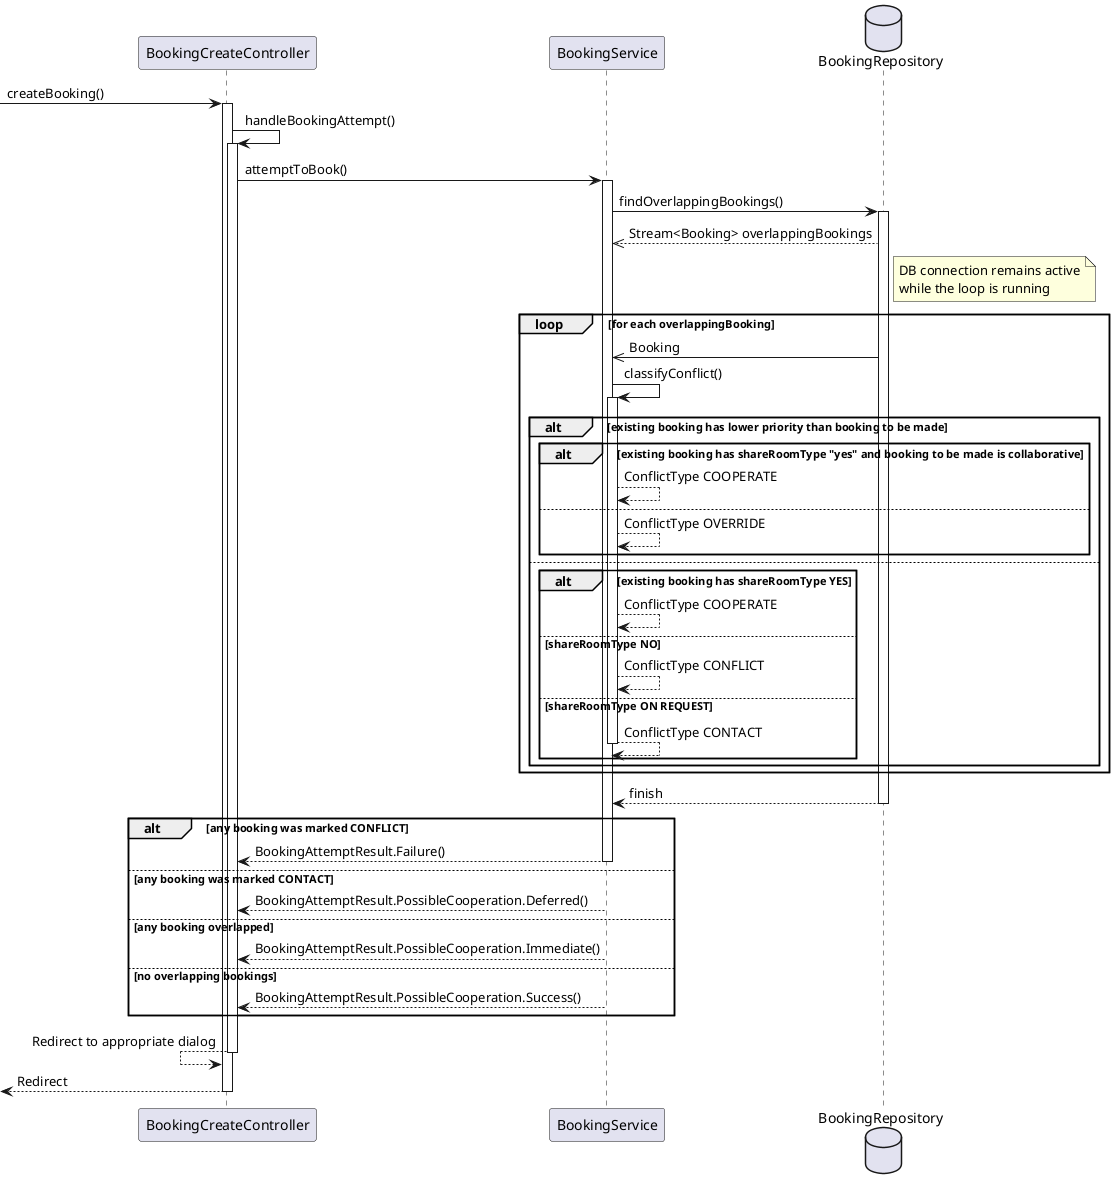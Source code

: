 @startuml
participant BookingCreateController as controller
participant BookingService as service
database BookingRepository as repo

-> controller : createBooking()
activate controller
  controller-> controller ++ : handleBookingAttempt()
    controller ->service ++ : attemptToBook()
      service-> repo ++ : findOverlappingBookings()
        repo -->> service : Stream<Booking> overlappingBookings
        note right of repo: DB connection remains active\nwhile the loop is running

        loop for each overlappingBooking
          repo ->> service: Booking

          service->service ++ : classifyConflict()
            alt existing booking has lower priority than booking to be made
              alt existing booking has shareRoomType "yes" and booking to be made is collaborative
                service-->service: ConflictType COOPERATE
              else
                service-->service: ConflictType OVERRIDE
              end
            else
              alt existing booking has shareRoomType YES
                service-->service: ConflictType COOPERATE
              else shareRoomType NO
                service-->service: ConflictType CONFLICT
              else shareRoomType ON REQUEST
                service-->service -- : ConflictType CONTACT
              end
            end
        end
        service <-- repo -- : finish

    alt any booking was marked CONFLICT
      service-->controller: BookingAttemptResult.Failure()
      deactivate service
    else any booking was marked CONTACT
      service-->controller: BookingAttemptResult.PossibleCooperation.Deferred()
    else any booking overlapped
      service-->controller: BookingAttemptResult.PossibleCooperation.Immediate()
    else no overlapping bookings
      service-->controller: BookingAttemptResult.PossibleCooperation.Success()
    end

    controller <-- controller -- : Redirect to appropriate dialog

    <--controller : Redirect
  deactivate controller
deactivate controller
@enduml